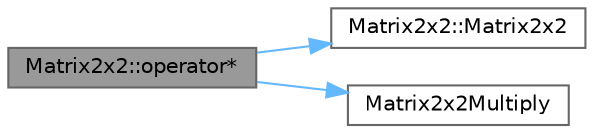 digraph "Matrix2x2::operator*"
{
 // LATEX_PDF_SIZE
  bgcolor="transparent";
  edge [fontname=Helvetica,fontsize=10,labelfontname=Helvetica,labelfontsize=10];
  node [fontname=Helvetica,fontsize=10,shape=box,height=0.2,width=0.4];
  rankdir="LR";
  Node1 [id="Node000001",label="Matrix2x2::operator*",height=0.2,width=0.4,color="gray40", fillcolor="grey60", style="filled", fontcolor="black",tooltip=" "];
  Node1 -> Node2 [id="edge3_Node000001_Node000002",color="steelblue1",style="solid",tooltip=" "];
  Node2 [id="Node000002",label="Matrix2x2::Matrix2x2",height=0.2,width=0.4,color="grey40", fillcolor="white", style="filled",URL="$struct_matrix2x2.html#aca3f61a3a1bce86fd10f3e8b70f70e81",tooltip=" "];
  Node1 -> Node3 [id="edge4_Node000001_Node000003",color="steelblue1",style="solid",tooltip=" "];
  Node3 [id="Node000003",label="Matrix2x2Multiply",height=0.2,width=0.4,color="grey40", fillcolor="white", style="filled",URL="$3rd-party_2tbb_2examples_2test__all_2fibonacci_2_fibonacci_8cpp.html#a7ede92e19aeefd186959f20c14c30333",tooltip="Raw arrays matrices multiply"];
}
